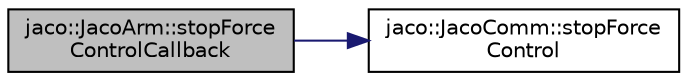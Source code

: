 digraph "jaco::JacoArm::stopForceControlCallback"
{
  edge [fontname="Helvetica",fontsize="10",labelfontname="Helvetica",labelfontsize="10"];
  node [fontname="Helvetica",fontsize="10",shape=record];
  rankdir="LR";
  Node1 [label="jaco::JacoArm::stopForce\lControlCallback",height=0.2,width=0.4,color="black", fillcolor="grey75", style="filled", fontcolor="black"];
  Node1 -> Node2 [color="midnightblue",fontsize="10",style="solid"];
  Node2 [label="jaco::JacoComm::stopForce\lControl",height=0.2,width=0.4,color="black", fillcolor="white", style="filled",URL="$classjaco_1_1_jaco_comm.html#a339cf31d88fdef6409340c82a35ecb53",tooltip="Stop cartesian force control. "];
}
